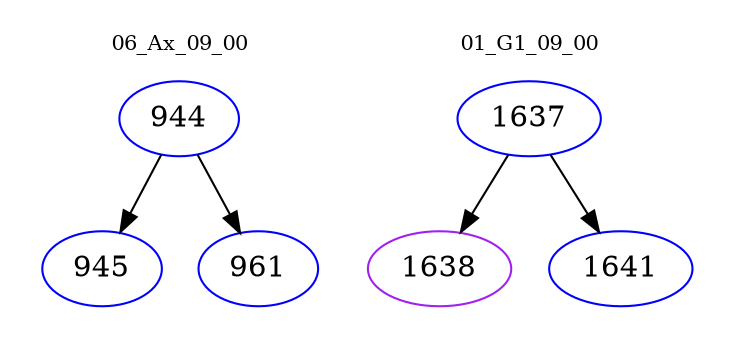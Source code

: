 digraph{
subgraph cluster_0 {
color = white
label = "06_Ax_09_00";
fontsize=10;
T0_944 [label="944", color="blue"]
T0_944 -> T0_945 [color="black"]
T0_945 [label="945", color="blue"]
T0_944 -> T0_961 [color="black"]
T0_961 [label="961", color="blue"]
}
subgraph cluster_1 {
color = white
label = "01_G1_09_00";
fontsize=10;
T1_1637 [label="1637", color="blue"]
T1_1637 -> T1_1638 [color="black"]
T1_1638 [label="1638", color="purple"]
T1_1637 -> T1_1641 [color="black"]
T1_1641 [label="1641", color="blue"]
}
}
